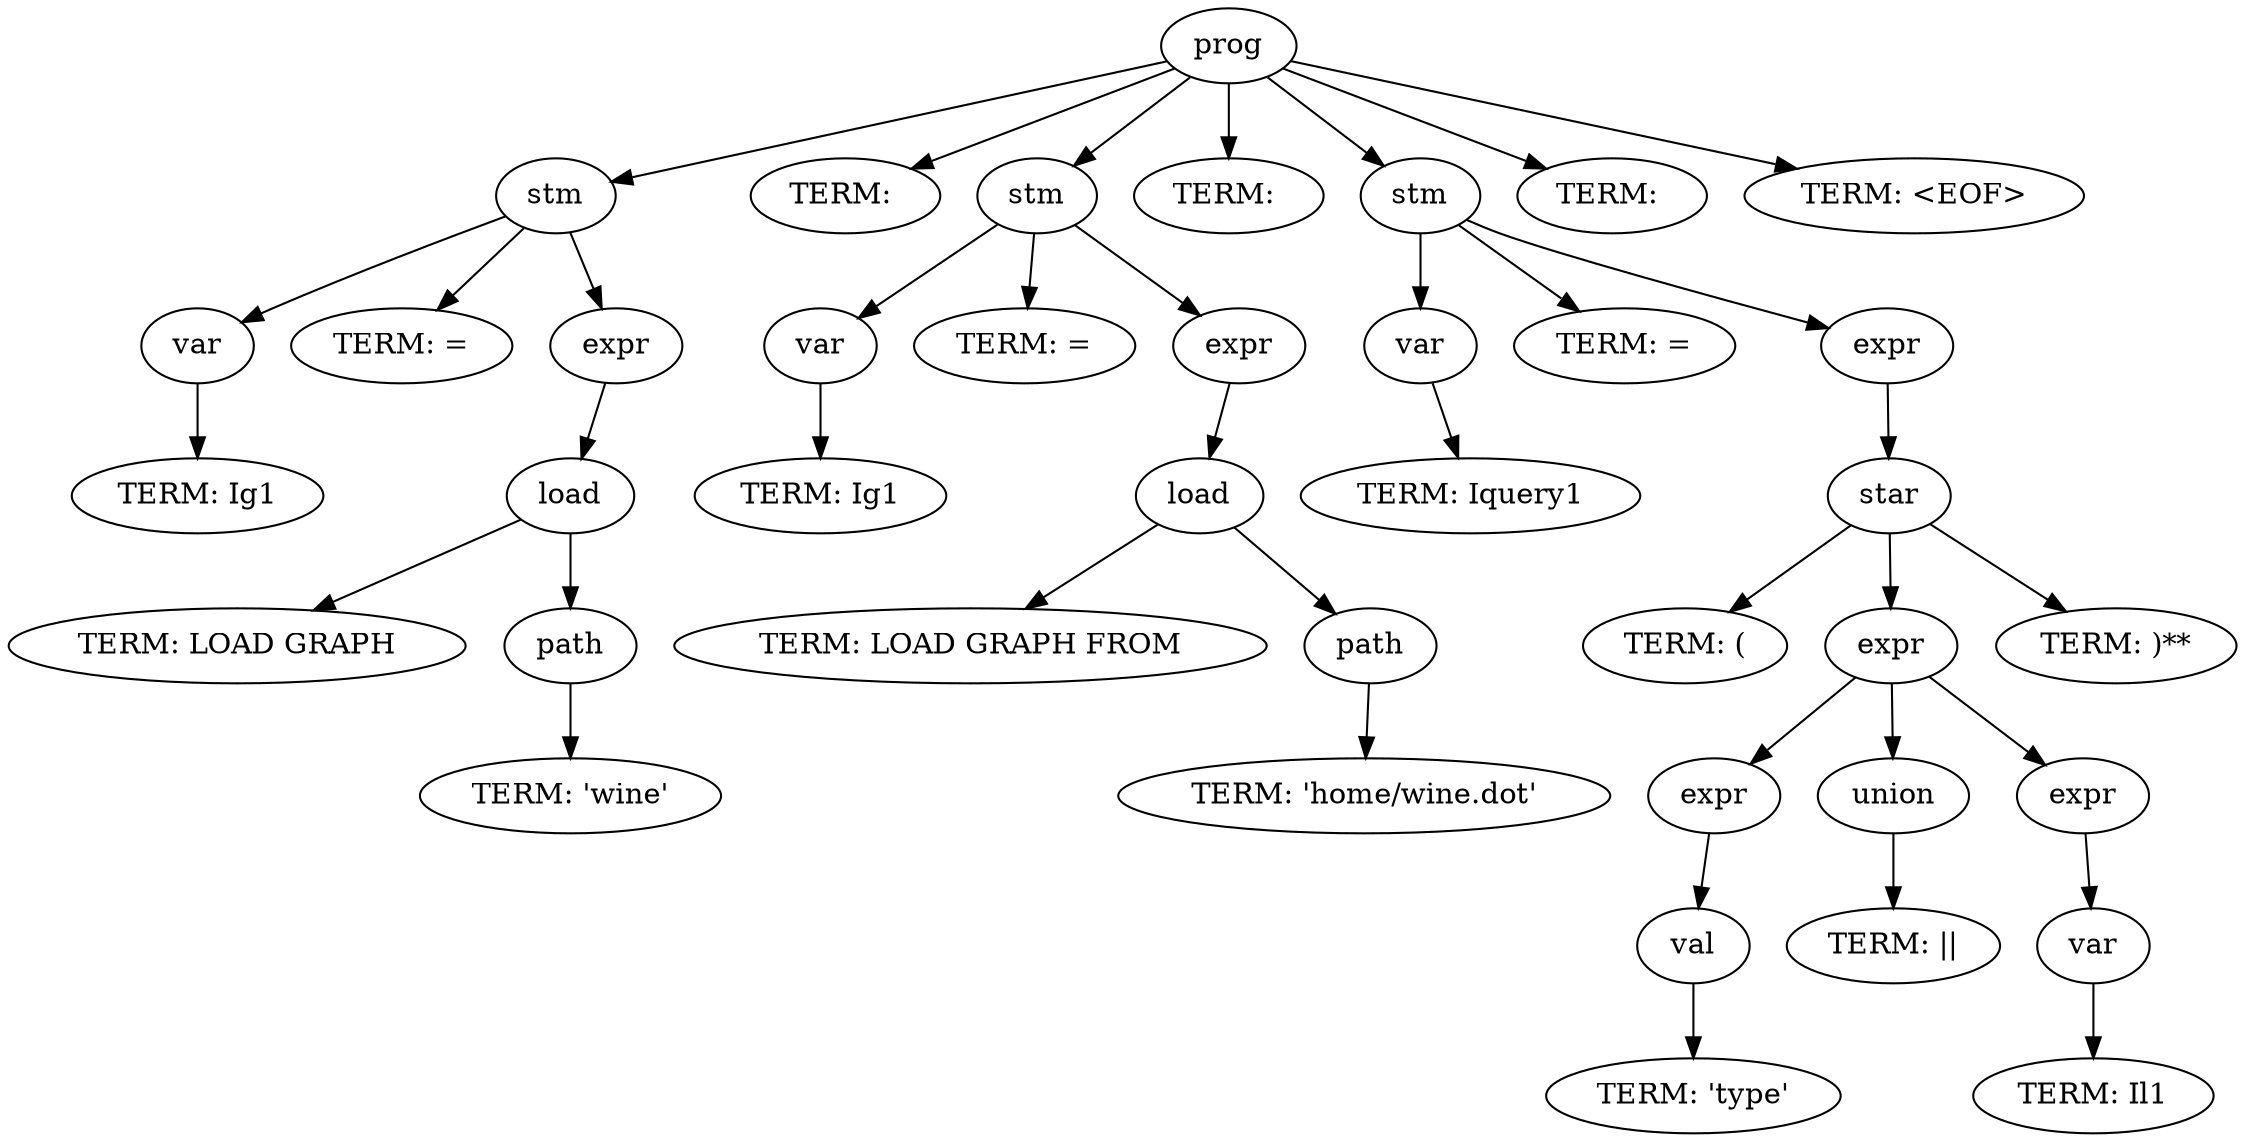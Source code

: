 digraph tree {
1 [label=prog];
1 -> 2;
2 [label=stm];
2 -> 3;
3 [label=var];
3 -> 4;
4 [label="TERM: Ig1"];
2 -> 5;
5 [label="TERM: ="];
2 -> 6;
6 [label=expr];
6 -> 7;
7 [label=load];
7 -> 8;
8 [label="TERM: LOAD GRAPH"];
7 -> 9;
9 [label=path];
9 -> 10;
10 [label="TERM: 'wine'"];
1 -> 11;
11 [label="TERM: \n"];
1 -> 12;
12 [label=stm];
12 -> 13;
13 [label=var];
13 -> 14;
14 [label="TERM: Ig1"];
12 -> 15;
15 [label="TERM: ="];
12 -> 16;
16 [label=expr];
16 -> 17;
17 [label=load];
17 -> 18;
18 [label="TERM: LOAD GRAPH FROM"];
17 -> 19;
19 [label=path];
19 -> 20;
20 [label="TERM: 'home/wine.dot'"];
1 -> 21;
21 [label="TERM: \n"];
1 -> 22;
22 [label=stm];
22 -> 23;
23 [label=var];
23 -> 24;
24 [label="TERM: Iquery1"];
22 -> 25;
25 [label="TERM: ="];
22 -> 26;
26 [label=expr];
26 -> 27;
27 [label=star];
27 -> 28;
28 [label="TERM: ("];
27 -> 29;
29 [label=expr];
29 -> 30;
30 [label=expr];
30 -> 31;
31 [label=val];
31 -> 32;
32 [label="TERM: 'type'"];
29 -> 33;
33 [label=union];
33 -> 34;
34 [label="TERM: ||"];
29 -> 35;
35 [label=expr];
35 -> 36;
36 [label=var];
36 -> 37;
37 [label="TERM: Il1"];
27 -> 38;
38 [label="TERM: )**"];
1 -> 39;
39 [label="TERM: \n"];
1 -> 40;
40 [label="TERM: <EOF>"];
}
